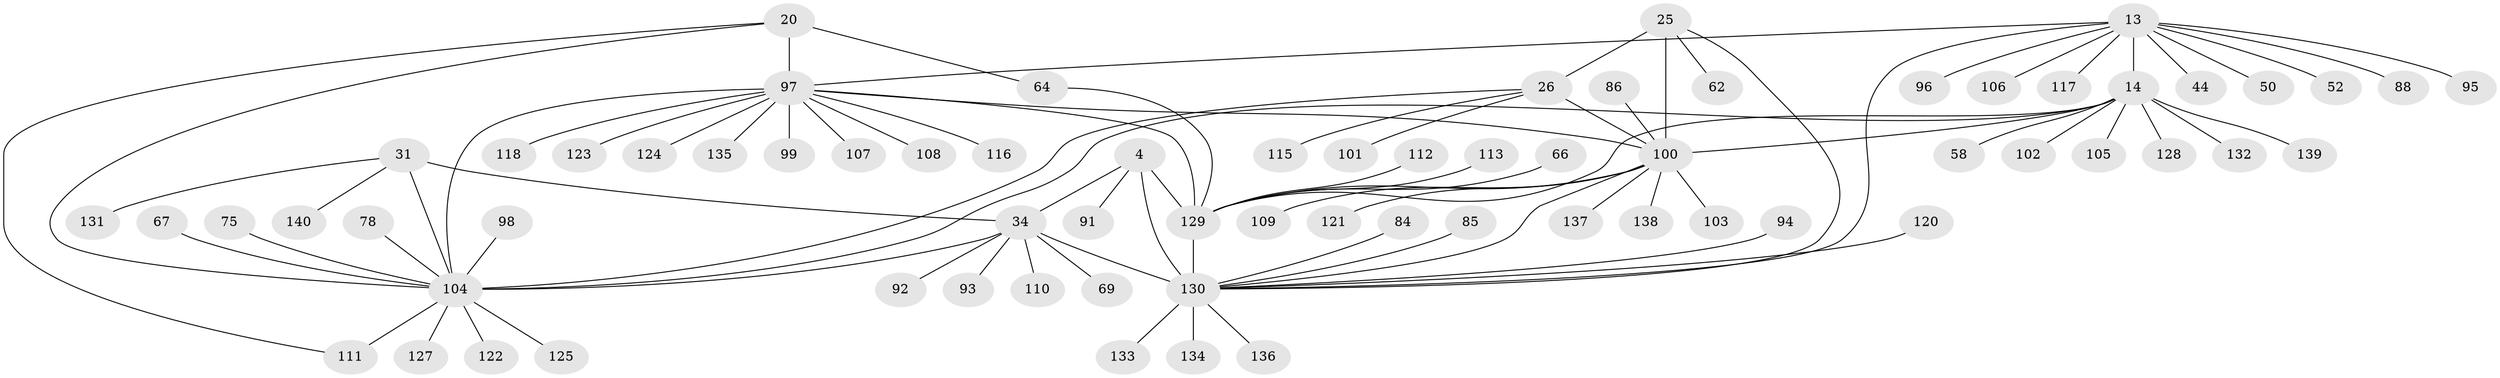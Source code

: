 // original degree distribution, {6: 0.007142857142857143, 13: 0.007142857142857143, 11: 0.06428571428571428, 8: 0.05, 9: 0.05, 10: 0.02142857142857143, 7: 0.03571428571428571, 16: 0.007142857142857143, 12: 0.007142857142857143, 1: 0.5714285714285714, 3: 0.02857142857142857, 2: 0.15}
// Generated by graph-tools (version 1.1) at 2025/55/03/09/25 04:55:01]
// undirected, 70 vertices, 85 edges
graph export_dot {
graph [start="1"]
  node [color=gray90,style=filled];
  4 [super="+1"];
  13 [super="+10"];
  14 [super="+11+12"];
  20 [super="+17"];
  25 [super="+22"];
  26 [super="+24"];
  31 [super="+30"];
  34 [super="+32"];
  44;
  50;
  52;
  58;
  62;
  64;
  66;
  67;
  69;
  75;
  78;
  84;
  85;
  86 [super="+48"];
  88;
  91;
  92 [super="+46"];
  93;
  94;
  95;
  96;
  97 [super="+39+21+36+42+18+51+60+63+68+80"];
  98 [super="+77"];
  99;
  100 [super="+72+76+81"];
  101;
  102 [super="+89"];
  103;
  104 [super="+43+35+45"];
  105;
  106;
  107;
  108;
  109;
  110;
  111 [super="+38"];
  112;
  113;
  115;
  116;
  117;
  118 [super="+57"];
  120;
  121;
  122;
  123 [super="+90"];
  124;
  125 [super="+53"];
  127;
  128;
  129 [super="+7"];
  130 [super="+126+5+119+40+49+56+59+71+79+83"];
  131;
  132;
  133;
  134;
  135;
  136;
  137 [super="+47"];
  138;
  139 [super="+73"];
  140 [super="+82"];
  4 -- 91;
  4 -- 34;
  4 -- 130 [weight=6];
  4 -- 129 [weight=4];
  13 -- 14 [weight=12];
  13 -- 50;
  13 -- 88;
  13 -- 117;
  13 -- 96;
  13 -- 130 [weight=2];
  13 -- 106;
  13 -- 44;
  13 -- 52;
  13 -- 95;
  13 -- 97;
  14 -- 139;
  14 -- 102;
  14 -- 104;
  14 -- 129;
  14 -- 100;
  14 -- 128;
  14 -- 132;
  14 -- 105;
  14 -- 58;
  20 -- 64;
  20 -- 111;
  20 -- 104;
  20 -- 97 [weight=10];
  25 -- 26 [weight=4];
  25 -- 62;
  25 -- 130;
  25 -- 100 [weight=6];
  26 -- 115;
  26 -- 101;
  26 -- 104 [weight=2];
  26 -- 100 [weight=6];
  31 -- 34 [weight=4];
  31 -- 131;
  31 -- 140;
  31 -- 104 [weight=6];
  34 -- 93;
  34 -- 110;
  34 -- 69;
  34 -- 92;
  34 -- 104 [weight=6];
  34 -- 130;
  64 -- 129;
  66 -- 129;
  67 -- 104;
  75 -- 104;
  78 -- 104;
  84 -- 130;
  85 -- 130;
  86 -- 100;
  94 -- 130;
  97 -- 104 [weight=2];
  97 -- 135;
  97 -- 107;
  97 -- 118;
  97 -- 124;
  97 -- 100;
  97 -- 129 [weight=2];
  97 -- 99;
  97 -- 108;
  97 -- 116;
  97 -- 123;
  98 -- 104;
  100 -- 129;
  100 -- 130;
  100 -- 121;
  100 -- 103;
  100 -- 137;
  100 -- 138;
  100 -- 109;
  104 -- 111 [weight=2];
  104 -- 122;
  104 -- 125;
  104 -- 127;
  112 -- 129;
  113 -- 129;
  120 -- 130;
  129 -- 130 [weight=6];
  130 -- 133;
  130 -- 134;
  130 -- 136;
}
